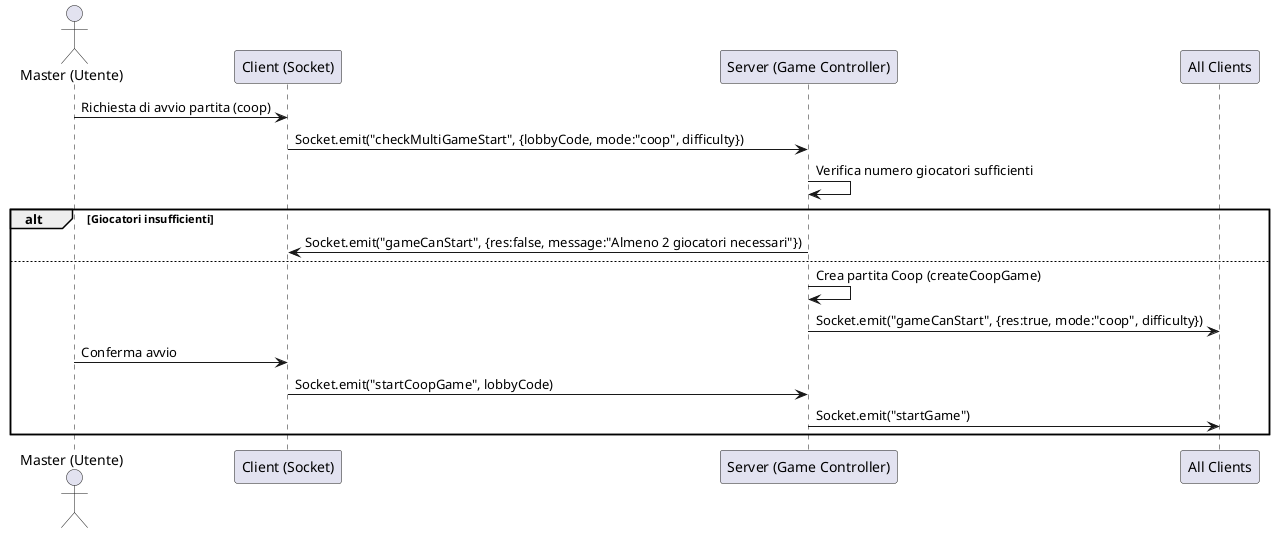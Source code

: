 @startuml MultiplayerCoopStart
actor "Master (Utente)" as M
participant "Client (Socket)" as C
participant "Server (Game Controller)" as S
participant "All Clients" as AC

M -> C : Richiesta di avvio partita (coop)
C -> S : Socket.emit("checkMultiGameStart", {lobbyCode, mode:"coop", difficulty})
S -> S : Verifica numero giocatori sufficienti
alt Giocatori insufficienti
    S -> C : Socket.emit("gameCanStart", {res:false, message:"Almeno 2 giocatori necessari"})
else
    S -> S : Crea partita Coop (createCoopGame)
    S -> AC : Socket.emit("gameCanStart", {res:true, mode:"coop", difficulty})
    M -> C : Conferma avvio
    C -> S : Socket.emit("startCoopGame", lobbyCode)
    S -> AC : Socket.emit("startGame")
end
@enduml